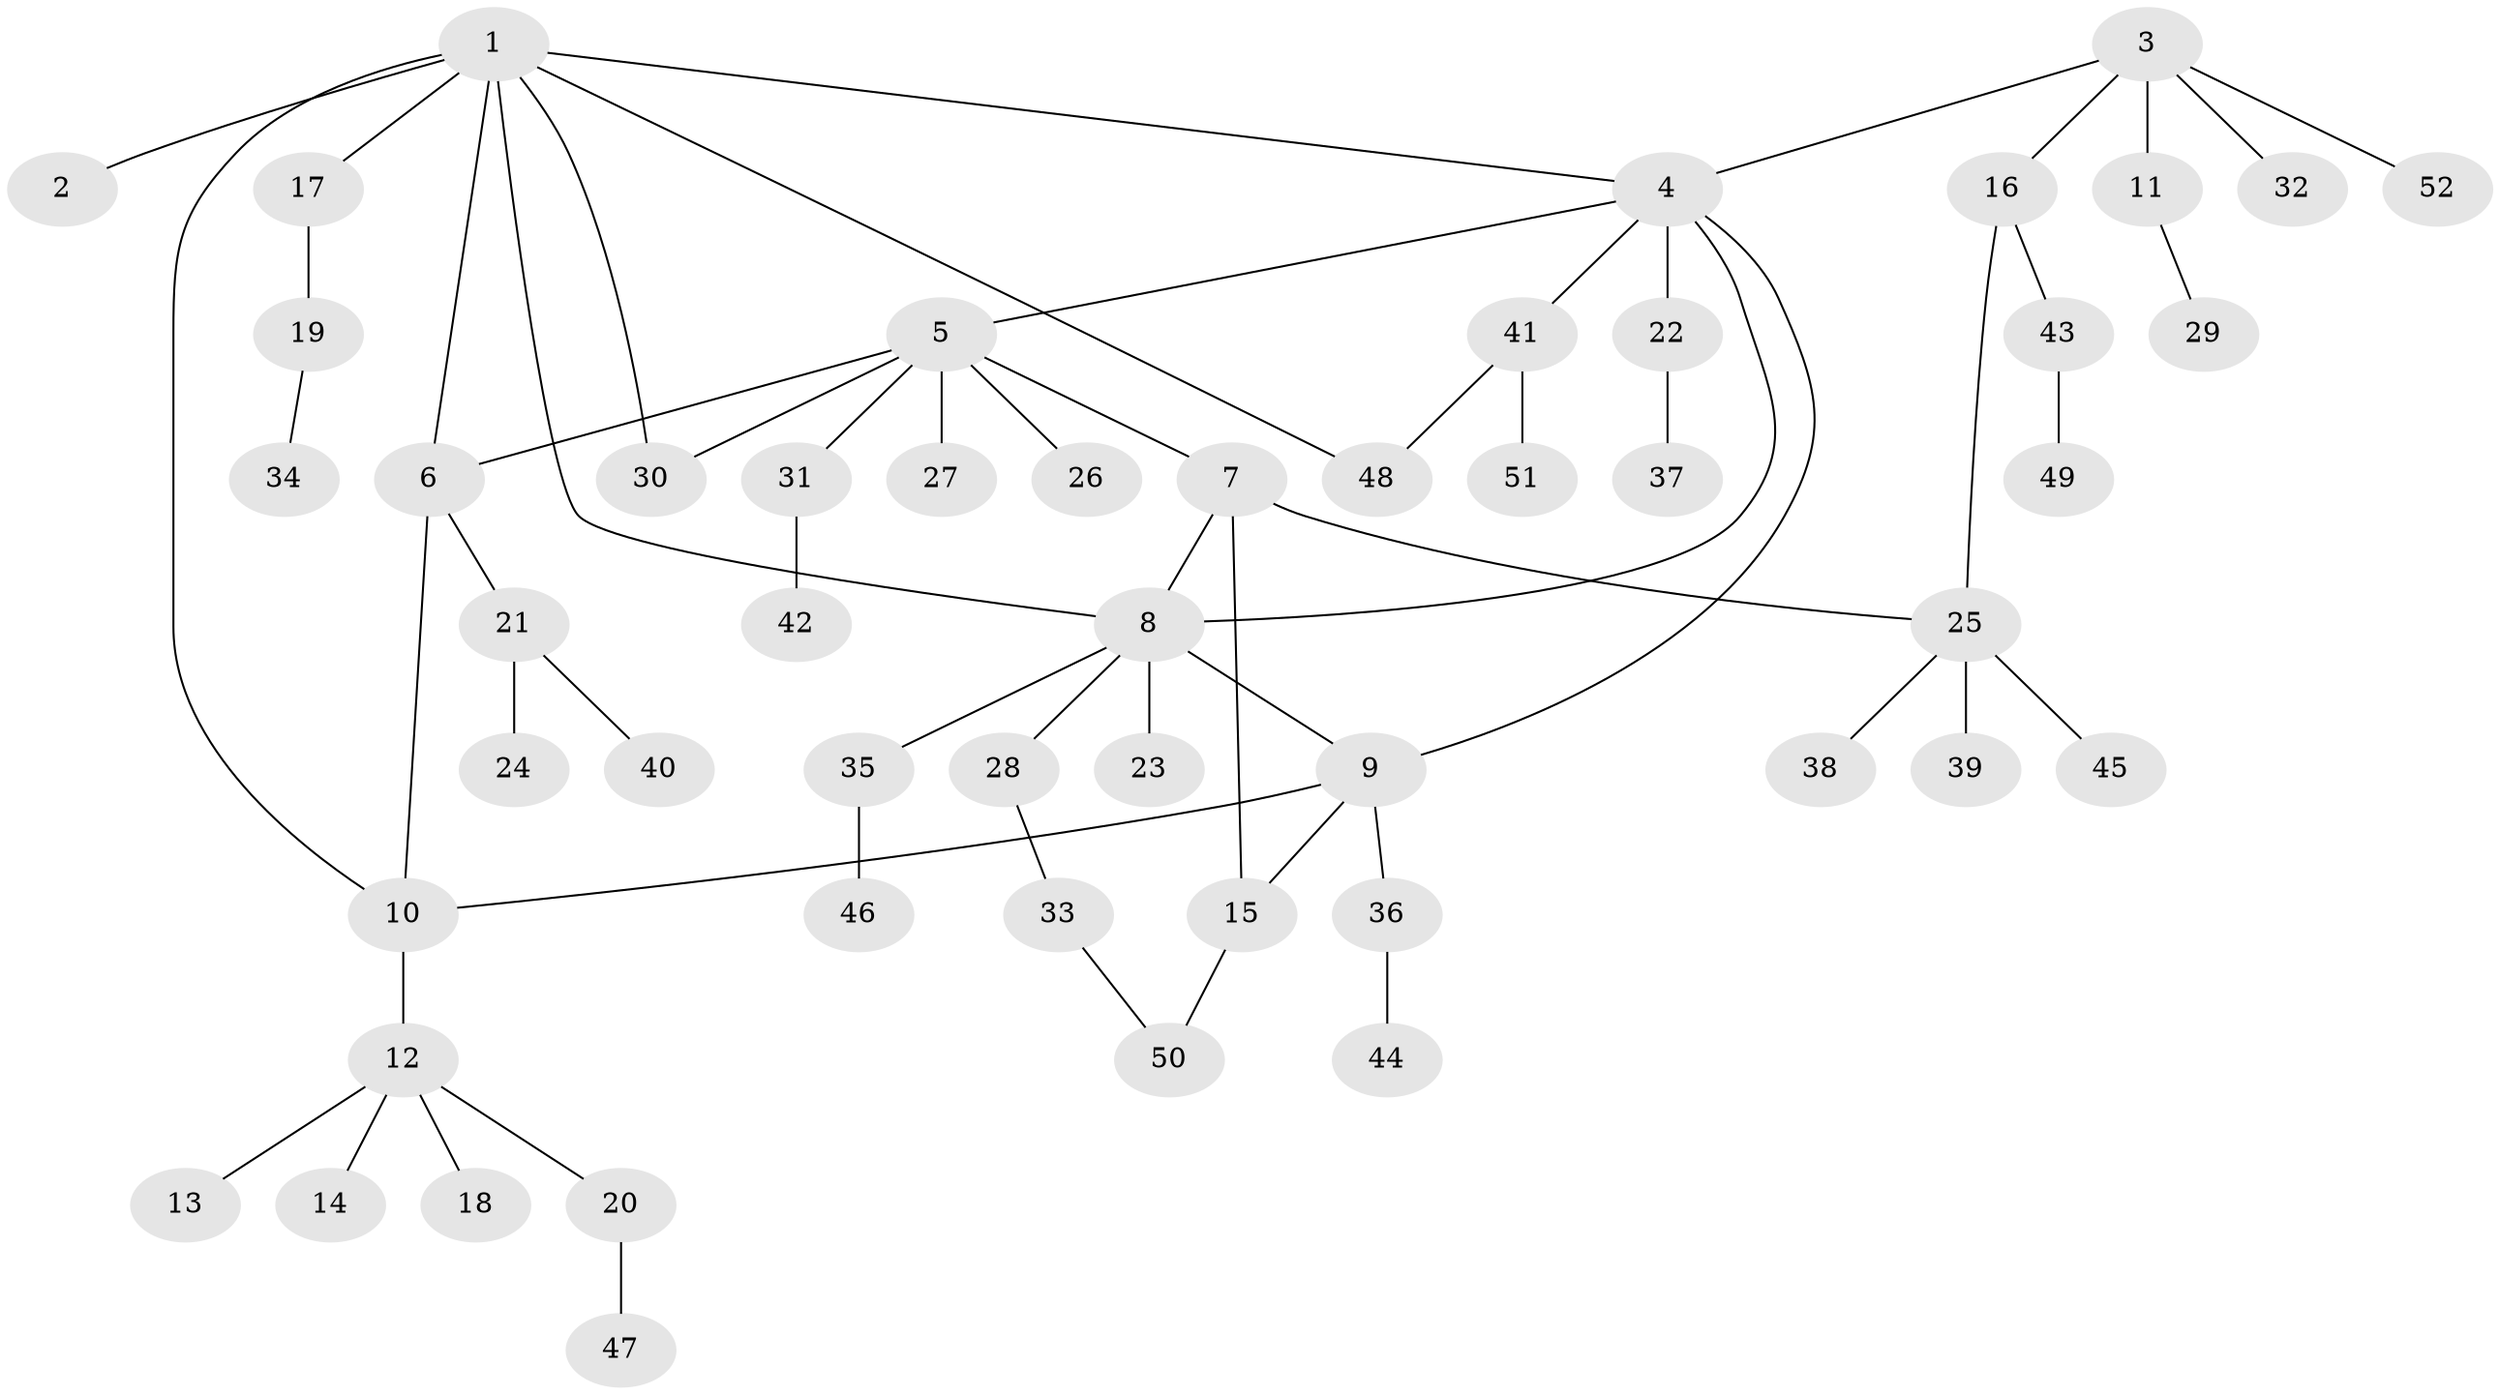 // Generated by graph-tools (version 1.1) at 2025/11/02/27/25 16:11:32]
// undirected, 52 vertices, 62 edges
graph export_dot {
graph [start="1"]
  node [color=gray90,style=filled];
  1;
  2;
  3;
  4;
  5;
  6;
  7;
  8;
  9;
  10;
  11;
  12;
  13;
  14;
  15;
  16;
  17;
  18;
  19;
  20;
  21;
  22;
  23;
  24;
  25;
  26;
  27;
  28;
  29;
  30;
  31;
  32;
  33;
  34;
  35;
  36;
  37;
  38;
  39;
  40;
  41;
  42;
  43;
  44;
  45;
  46;
  47;
  48;
  49;
  50;
  51;
  52;
  1 -- 2;
  1 -- 4;
  1 -- 6;
  1 -- 8;
  1 -- 10;
  1 -- 17;
  1 -- 30;
  1 -- 48;
  3 -- 4;
  3 -- 11;
  3 -- 16;
  3 -- 32;
  3 -- 52;
  4 -- 5;
  4 -- 8;
  4 -- 9;
  4 -- 22;
  4 -- 41;
  5 -- 6;
  5 -- 7;
  5 -- 26;
  5 -- 27;
  5 -- 30;
  5 -- 31;
  6 -- 10;
  6 -- 21;
  7 -- 8;
  7 -- 15;
  7 -- 25;
  8 -- 9;
  8 -- 23;
  8 -- 28;
  8 -- 35;
  9 -- 10;
  9 -- 15;
  9 -- 36;
  10 -- 12;
  11 -- 29;
  12 -- 13;
  12 -- 14;
  12 -- 18;
  12 -- 20;
  15 -- 50;
  16 -- 25;
  16 -- 43;
  17 -- 19;
  19 -- 34;
  20 -- 47;
  21 -- 24;
  21 -- 40;
  22 -- 37;
  25 -- 38;
  25 -- 39;
  25 -- 45;
  28 -- 33;
  31 -- 42;
  33 -- 50;
  35 -- 46;
  36 -- 44;
  41 -- 48;
  41 -- 51;
  43 -- 49;
}
